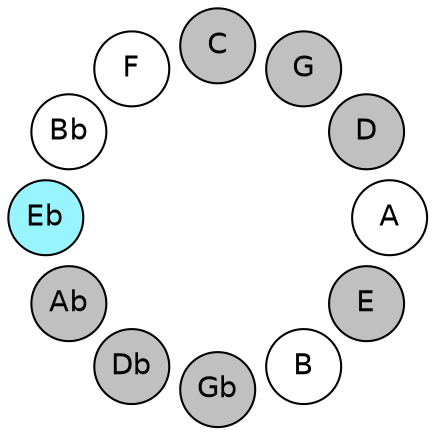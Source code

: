 
graph {

layout = circo;
mindist = .1

node [shape = circle, fontname = Helvetica, margin = 0, style = filled]
edge [style=invis]

subgraph 1 {
	E -- B -- Gb -- Db -- Ab -- Eb -- Bb -- F -- C -- G -- D -- A -- E
}

E [fillcolor = gray];
B [fillcolor = white];
Gb [fillcolor = gray];
Db [fillcolor = gray];
Ab [fillcolor = gray];
Eb [fillcolor = cadetblue1];
Bb [fillcolor = white];
F [fillcolor = white];
C [fillcolor = gray];
G [fillcolor = gray];
D [fillcolor = gray];
A [fillcolor = white];
}
